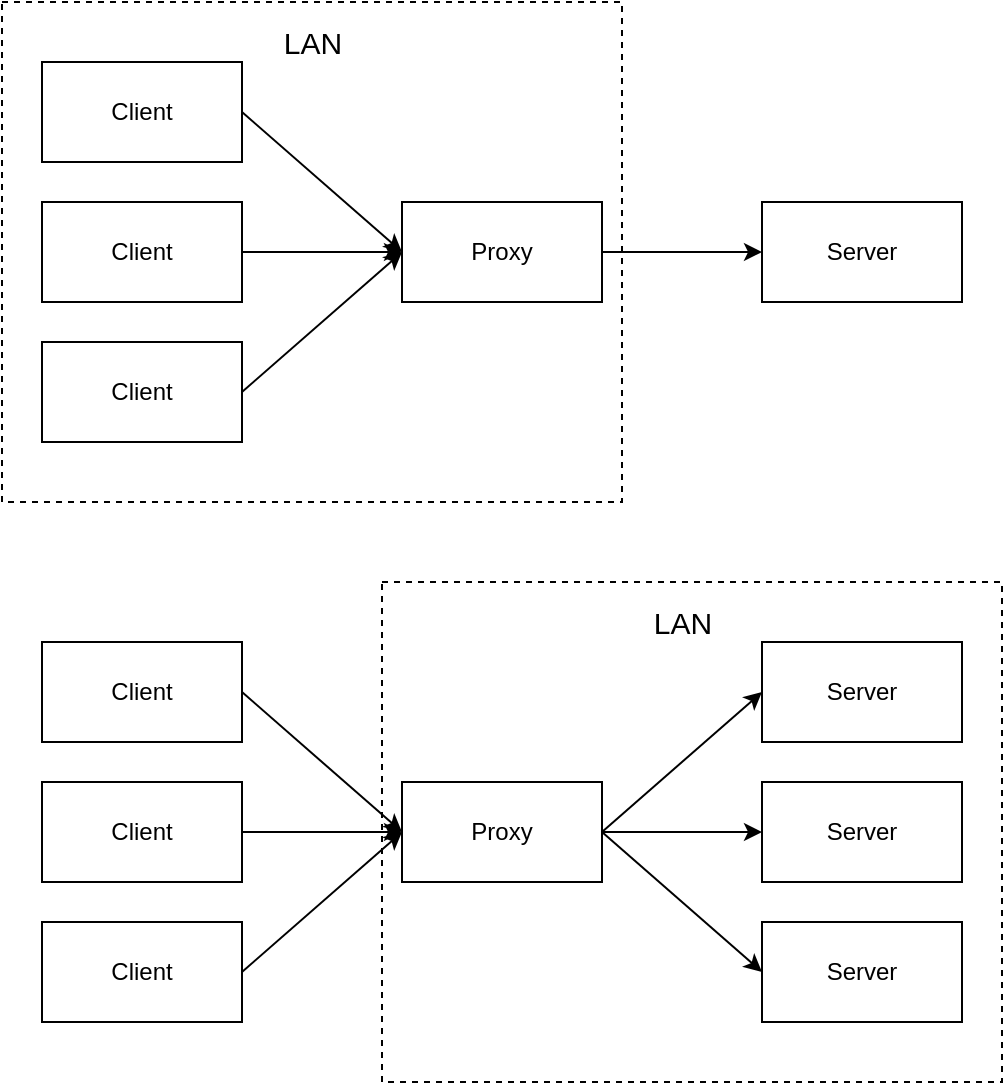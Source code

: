 <mxfile version="13.4.8" type="device"><diagram id="iOLpFaSZCKaIYxbd47PE" name="第 1 页"><mxGraphModel dx="1422" dy="713" grid="1" gridSize="10" guides="1" tooltips="1" connect="1" arrows="1" fold="1" page="1" pageScale="1" pageWidth="827" pageHeight="1169" math="0" shadow="0"><root><mxCell id="0"/><mxCell id="1" parent="0"/><mxCell id="AdPAkWD5WEiYicHdfVYZ-25" value="" style="rounded=0;whiteSpace=wrap;html=1;dashed=1;" vertex="1" parent="1"><mxGeometry x="300" y="450" width="310" height="250" as="geometry"/></mxCell><mxCell id="AdPAkWD5WEiYicHdfVYZ-20" value="" style="rounded=0;whiteSpace=wrap;html=1;dashed=1;" vertex="1" parent="1"><mxGeometry x="110" y="160" width="310" height="250" as="geometry"/></mxCell><mxCell id="AdPAkWD5WEiYicHdfVYZ-1" value="Client" style="rounded=0;whiteSpace=wrap;html=1;" vertex="1" parent="1"><mxGeometry x="130" y="190" width="100" height="50" as="geometry"/></mxCell><mxCell id="AdPAkWD5WEiYicHdfVYZ-2" value="Client" style="rounded=0;whiteSpace=wrap;html=1;" vertex="1" parent="1"><mxGeometry x="130" y="260" width="100" height="50" as="geometry"/></mxCell><mxCell id="AdPAkWD5WEiYicHdfVYZ-3" value="Client" style="rounded=0;whiteSpace=wrap;html=1;" vertex="1" parent="1"><mxGeometry x="130" y="330" width="100" height="50" as="geometry"/></mxCell><mxCell id="AdPAkWD5WEiYicHdfVYZ-5" value="" style="endArrow=classic;html=1;exitX=1;exitY=0.5;exitDx=0;exitDy=0;entryX=0;entryY=0.5;entryDx=0;entryDy=0;" edge="1" parent="1" source="AdPAkWD5WEiYicHdfVYZ-1" target="AdPAkWD5WEiYicHdfVYZ-6"><mxGeometry width="50" height="50" relative="1" as="geometry"><mxPoint x="390" y="290" as="sourcePoint"/><mxPoint x="310" y="280" as="targetPoint"/></mxGeometry></mxCell><mxCell id="AdPAkWD5WEiYicHdfVYZ-6" value="Proxy" style="rounded=0;whiteSpace=wrap;html=1;" vertex="1" parent="1"><mxGeometry x="310" y="260" width="100" height="50" as="geometry"/></mxCell><mxCell id="AdPAkWD5WEiYicHdfVYZ-7" value="" style="endArrow=classic;html=1;exitX=1;exitY=0.5;exitDx=0;exitDy=0;entryX=0;entryY=0.5;entryDx=0;entryDy=0;" edge="1" parent="1" source="AdPAkWD5WEiYicHdfVYZ-2" target="AdPAkWD5WEiYicHdfVYZ-6"><mxGeometry width="50" height="50" relative="1" as="geometry"><mxPoint x="240" y="225" as="sourcePoint"/><mxPoint x="320" y="295" as="targetPoint"/></mxGeometry></mxCell><mxCell id="AdPAkWD5WEiYicHdfVYZ-8" value="" style="endArrow=classic;html=1;exitX=1;exitY=0.5;exitDx=0;exitDy=0;entryX=0;entryY=0.5;entryDx=0;entryDy=0;" edge="1" parent="1" source="AdPAkWD5WEiYicHdfVYZ-3" target="AdPAkWD5WEiYicHdfVYZ-6"><mxGeometry width="50" height="50" relative="1" as="geometry"><mxPoint x="250" y="235" as="sourcePoint"/><mxPoint x="300" y="340" as="targetPoint"/></mxGeometry></mxCell><mxCell id="AdPAkWD5WEiYicHdfVYZ-9" value="Server" style="rounded=0;whiteSpace=wrap;html=1;" vertex="1" parent="1"><mxGeometry x="490" y="260" width="100" height="50" as="geometry"/></mxCell><mxCell id="AdPAkWD5WEiYicHdfVYZ-10" value="" style="endArrow=classic;html=1;exitX=1;exitY=0.5;exitDx=0;exitDy=0;entryX=0;entryY=0.5;entryDx=0;entryDy=0;" edge="1" parent="1" source="AdPAkWD5WEiYicHdfVYZ-6" target="AdPAkWD5WEiYicHdfVYZ-9"><mxGeometry width="50" height="50" relative="1" as="geometry"><mxPoint x="460" y="390" as="sourcePoint"/><mxPoint x="510" y="340" as="targetPoint"/></mxGeometry></mxCell><mxCell id="AdPAkWD5WEiYicHdfVYZ-11" value="Client" style="rounded=0;whiteSpace=wrap;html=1;" vertex="1" parent="1"><mxGeometry x="130" y="480" width="100" height="50" as="geometry"/></mxCell><mxCell id="AdPAkWD5WEiYicHdfVYZ-12" value="Client" style="rounded=0;whiteSpace=wrap;html=1;" vertex="1" parent="1"><mxGeometry x="130" y="550" width="100" height="50" as="geometry"/></mxCell><mxCell id="AdPAkWD5WEiYicHdfVYZ-13" value="Client" style="rounded=0;whiteSpace=wrap;html=1;" vertex="1" parent="1"><mxGeometry x="130" y="620" width="100" height="50" as="geometry"/></mxCell><mxCell id="AdPAkWD5WEiYicHdfVYZ-14" value="" style="endArrow=classic;html=1;exitX=1;exitY=0.5;exitDx=0;exitDy=0;entryX=0;entryY=0.5;entryDx=0;entryDy=0;" edge="1" parent="1" source="AdPAkWD5WEiYicHdfVYZ-11" target="AdPAkWD5WEiYicHdfVYZ-15"><mxGeometry width="50" height="50" relative="1" as="geometry"><mxPoint x="390" y="580" as="sourcePoint"/><mxPoint x="310" y="570" as="targetPoint"/></mxGeometry></mxCell><mxCell id="AdPAkWD5WEiYicHdfVYZ-15" value="Proxy" style="rounded=0;whiteSpace=wrap;html=1;" vertex="1" parent="1"><mxGeometry x="310" y="550" width="100" height="50" as="geometry"/></mxCell><mxCell id="AdPAkWD5WEiYicHdfVYZ-16" value="" style="endArrow=classic;html=1;exitX=1;exitY=0.5;exitDx=0;exitDy=0;entryX=0;entryY=0.5;entryDx=0;entryDy=0;" edge="1" parent="1" source="AdPAkWD5WEiYicHdfVYZ-12" target="AdPAkWD5WEiYicHdfVYZ-15"><mxGeometry width="50" height="50" relative="1" as="geometry"><mxPoint x="240" y="515" as="sourcePoint"/><mxPoint x="320" y="585" as="targetPoint"/></mxGeometry></mxCell><mxCell id="AdPAkWD5WEiYicHdfVYZ-17" value="" style="endArrow=classic;html=1;exitX=1;exitY=0.5;exitDx=0;exitDy=0;entryX=0;entryY=0.5;entryDx=0;entryDy=0;" edge="1" parent="1" source="AdPAkWD5WEiYicHdfVYZ-13" target="AdPAkWD5WEiYicHdfVYZ-15"><mxGeometry width="50" height="50" relative="1" as="geometry"><mxPoint x="250" y="525" as="sourcePoint"/><mxPoint x="300" y="630" as="targetPoint"/></mxGeometry></mxCell><mxCell id="AdPAkWD5WEiYicHdfVYZ-18" value="Server" style="rounded=0;whiteSpace=wrap;html=1;" vertex="1" parent="1"><mxGeometry x="490" y="550" width="100" height="50" as="geometry"/></mxCell><mxCell id="AdPAkWD5WEiYicHdfVYZ-19" value="" style="endArrow=classic;html=1;exitX=1;exitY=0.5;exitDx=0;exitDy=0;entryX=0;entryY=0.5;entryDx=0;entryDy=0;" edge="1" parent="1" source="AdPAkWD5WEiYicHdfVYZ-15" target="AdPAkWD5WEiYicHdfVYZ-18"><mxGeometry width="50" height="50" relative="1" as="geometry"><mxPoint x="460" y="680" as="sourcePoint"/><mxPoint x="510" y="630" as="targetPoint"/></mxGeometry></mxCell><mxCell id="AdPAkWD5WEiYicHdfVYZ-21" value="Server" style="rounded=0;whiteSpace=wrap;html=1;" vertex="1" parent="1"><mxGeometry x="490" y="480" width="100" height="50" as="geometry"/></mxCell><mxCell id="AdPAkWD5WEiYicHdfVYZ-22" value="Server" style="rounded=0;whiteSpace=wrap;html=1;" vertex="1" parent="1"><mxGeometry x="490" y="620" width="100" height="50" as="geometry"/></mxCell><mxCell id="AdPAkWD5WEiYicHdfVYZ-23" value="" style="endArrow=classic;html=1;exitX=1;exitY=0.5;exitDx=0;exitDy=0;entryX=0;entryY=0.5;entryDx=0;entryDy=0;" edge="1" parent="1" source="AdPAkWD5WEiYicHdfVYZ-15" target="AdPAkWD5WEiYicHdfVYZ-21"><mxGeometry width="50" height="50" relative="1" as="geometry"><mxPoint x="420" y="585" as="sourcePoint"/><mxPoint x="500" y="585" as="targetPoint"/></mxGeometry></mxCell><mxCell id="AdPAkWD5WEiYicHdfVYZ-24" value="" style="endArrow=classic;html=1;entryX=0;entryY=0.5;entryDx=0;entryDy=0;exitX=1;exitY=0.5;exitDx=0;exitDy=0;" edge="1" parent="1" source="AdPAkWD5WEiYicHdfVYZ-15" target="AdPAkWD5WEiYicHdfVYZ-22"><mxGeometry width="50" height="50" relative="1" as="geometry"><mxPoint x="410" y="570" as="sourcePoint"/><mxPoint x="500" y="515" as="targetPoint"/></mxGeometry></mxCell><mxCell id="2" value="LAN" style="text;html=1;align=center;verticalAlign=middle;resizable=0;points=[];autosize=1;fontSize=15;" vertex="1" parent="1"><mxGeometry x="245" y="170" width="40" height="20" as="geometry"/></mxCell><mxCell id="AdPAkWD5WEiYicHdfVYZ-26" value="LAN" style="text;html=1;align=center;verticalAlign=middle;resizable=0;points=[];autosize=1;fontSize=15;" vertex="1" parent="1"><mxGeometry x="430" y="460" width="40" height="20" as="geometry"/></mxCell></root></mxGraphModel></diagram></mxfile>